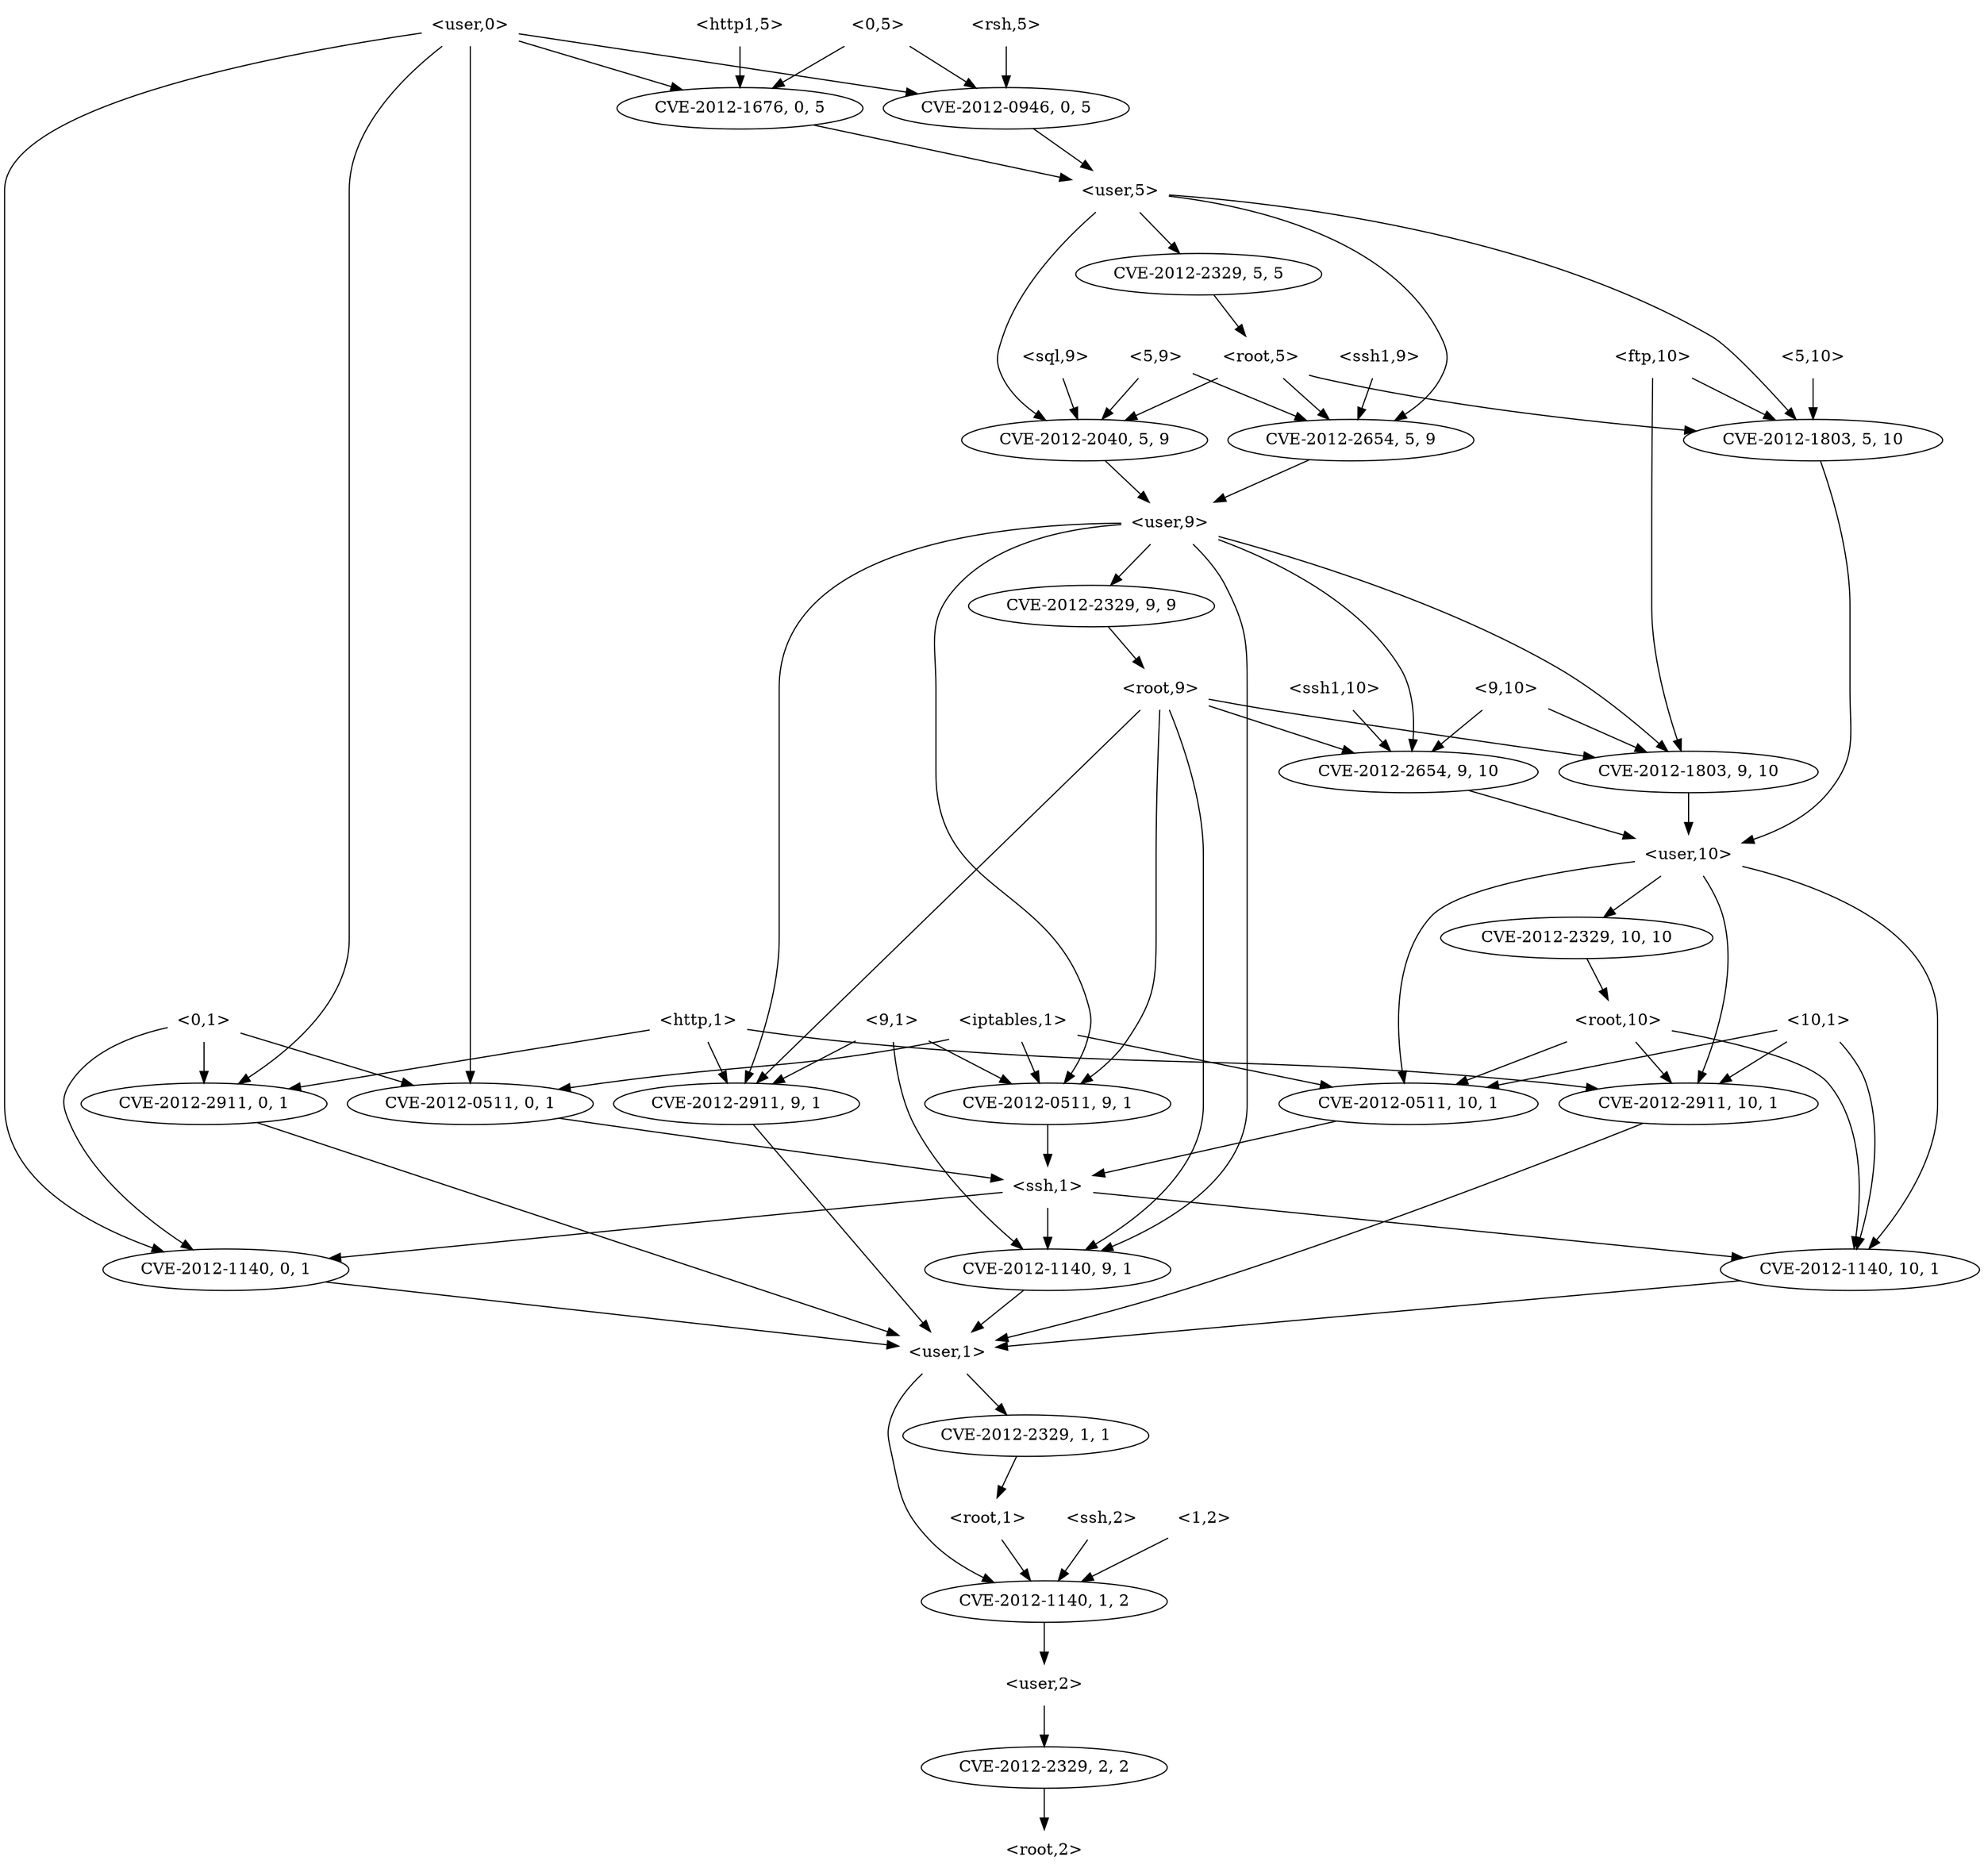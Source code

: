 strict digraph {
	graph [bb="0,0,1468,1620"];
	node [label="\N"];
	"<root,5>"	 [height=0.5,
		pos="805,1314",
		shape=plaintext,
		width=0.89583];
	"<v_ssh1,5,9>"	 [height=0.5,
		label=<CVE-2012-2654, 5, 9>,
		pos="877,1242",
		width=2.4499];
	"<root,5>" -> "<v_ssh1,5,9>"	 [pos="e,859.66,1259.9 822.8,1295.7 831.67,1287.1 842.54,1276.5 852.22,1267.1"];
	"<v_sql,5,9>"	 [height=0.5,
		label=<CVE-2012-2040, 5, 9>,
		pos="682,1242",
		width=2.4499];
	"<root,5>" -> "<v_sql,5,9>"	 [pos="e,710.51,1259.2 774.91,1295.9 758.2,1286.4 737.25,1274.4 719.48,1264.3"];
	"<v_ftp,5,10>"	 [height=0.5,
		label=<CVE-2012-1803, 5, 10>,
		pos="1370,1242",
		width=2.5686];
	"<root,5>" -> "<v_ftp,5,10>"	 [pos="e,1278,1244.5 837.26,1298.9 840.51,1297.8 843.79,1296.8 847,1296 990.32,1260.5 1161.4,1248.7 1267.9,1244.8"];
	"<user,9>"	 [height=0.5,
		pos="856,1170",
		shape=plaintext,
		width=0.91667];
	"<v_ssh1,5,9>" -> "<user,9>"	 [pos="e,861.13,1188.1 871.81,1223.7 869.47,1215.9 866.65,1206.5 864.05,1197.8"];
	"<v_sql,5,9>" -> "<user,9>"	 [pos="e,822.89,1184.3 720.19,1225.6 747.78,1214.5 785.06,1199.5 813.58,1188.1"];
	"<user,10>"	 [height=0.5,
		pos="1255,882",
		shape=plaintext,
		width=1.0069];
	"<v_ftp,5,10>" -> "<user,10>"	 [pos="e,1291.4,893.48 1371.2,1224 1372.9,1197.3 1376,1144.2 1376,1099 1376,1099 1376,1099 1376,1025 1376,984.46 1380.7,968.17 1356,936\
 1342.2,918.04 1320.6,905.55 1300.9,897.23"];
	"<0,5>"	 [height=0.5,
		pos="576,1602",
		shape=plaintext,
		width=0.75];
	"<v_rsh,0,5>"	 [height=0.5,
		label=<CVE-2012-0946, 0, 5>,
		pos="670,1530",
		width=2.4499];
	"<0,5>" -> "<v_rsh,0,5>"	 [pos="e,647.68,1547.6 599.24,1583.7 611.37,1574.7 626.36,1563.5 639.42,1553.8"];
	"<v_http1,0,5>"	 [height=0.5,
		label=<CVE-2012-1676, 0, 5>,
		pos="475,1530",
		width=2.4499];
	"<0,5>" -> "<v_http1,0,5>"	 [pos="e,498.76,1547.5 551.29,1583.9 538.04,1574.7 521.55,1563.3 507.3,1553.4"];
	"<user,5>"	 [height=0.5,
		pos="711,1458",
		shape=plaintext,
		width=0.91667];
	"<v_rsh,0,5>" -> "<user,5>"	 [pos="e,700.88,1476.3 679.92,1512.1 684.69,1503.9 690.5,1494 695.81,1484.9"];
	"<v_http1,0,5>" -> "<user,5>"	 [pos="e,677.76,1468.9 522.76,1514.8 565.31,1502.2 627.03,1483.9 668.05,1471.7"];
	"<rsh,5>"	 [height=0.5,
		pos="670,1602",
		shape=plaintext,
		width=0.81944];
	"<rsh,5>" -> "<v_rsh,0,5>"	 [pos="e,670,1548.1 670,1583.7 670,1576 670,1566.7 670,1558.1"];
	"<0,1>"	 [height=0.5,
		pos="154,738",
		shape=plaintext,
		width=0.75];
	"<v_http,0,1>"	 [height=0.5,
		label=<CVE-2012-2911, 0, 1>,
		pos="154,666",
		width=2.4499];
	"<0,1>" -> "<v_http,0,1>"	 [pos="e,154,684.1 154,719.7 154,711.98 154,702.71 154,694.11"];
	"<v_iptables,0,1>"	 [height=0.5,
		label=<CVE-2012-0511, 0, 1>,
		pos="349,666",
		width=2.4499];
	"<0,1>" -> "<v_iptables,0,1>"	 [pos="e,307.47,681.91 181.11,727.27 211.18,716.47 260.37,698.81 297.76,685.39"];
	"<v_ssh,0,1>"	 [height=0.5,
		label=<CVE-2012-1140, 0, 1>,
		pos="165,522",
		width=2.4499];
	"<0,1>" -> "<v_ssh,0,1>"	 [pos="e,143.3,539.61 126.8,730.43 103.7,723.25 71.979,709.25 57,684 48.838,670.24 51.419,663 57,648 72.592,606.1 109.24,568.88 135.52,\
546.18"];
	"<user,1>"	 [height=0.5,
		pos="699,450",
		shape=plaintext,
		width=0.91667];
	"<v_http,0,1>" -> "<user,1>"	 [pos="e,665.73,464.06 192.76,649.78 291.7,610.93 553.09,508.29 656.25,467.79"];
	"<ssh,1>"	 [height=0.5,
		pos="776,594",
		shape=plaintext,
		width=0.84028];
	"<v_iptables,0,1>" -> "<ssh,1>"	 [pos="e,745.59,599.77 413.56,653.69 424.71,651.77 436.19,649.81 447,648 550.84,630.63 673.29,611.17 735.43,601.38"];
	"<v_ssh,0,1>" -> "<user,1>"	 [pos="e,665.82,455.35 237.02,511.56 349.68,496.79 564.19,468.67 655.79,456.66"];
	"<v_http,9,1>"	 [height=0.5,
		label=<CVE-2012-2911, 9, 1>,
		pos="544,666",
		width=2.4499];
	"<v_http,9,1>" -> "<user,1>"	 [pos="e,686.52,468.23 556.42,647.85 583.63,610.28 648.61,520.58 680.58,476.43"];
	"<v_ssh,1,2>"	 [height=0.5,
		label=<CVE-2012-1140, 1, 2>,
		pos="769,234",
		width=2.4499];
	"<user,1>" -> "<v_ssh,1,2>"	 [pos="e,734.55,250.79 682.11,431.99 673.71,422.31 664.42,409.46 660,396 655.01,380.8 657.15,375.74 660,360 666.1,326.37 665.57,314.62 \
687,288 697.38,275.11 711.76,264.35 725.59,255.96"];
	"<v_root,1,1>"	 [height=0.5,
		label=<CVE-2012-2329, 1, 1>,
		pos="757,378",
		width=2.4499];
	"<user,1>" -> "<v_root,1,1>"	 [pos="e,742.83,396.1 713.34,431.7 720.29,423.3 728.77,413.07 736.4,403.86"];
	"<9,1>"	 [height=0.5,
		pos="657,738",
		shape=plaintext,
		width=0.75];
	"<9,1>" -> "<v_http,9,1>"	 [pos="e,570.46,683.39 629.93,720.23 614.73,710.81 595.58,698.95 579.22,688.82"];
	"<v_ssh,9,1>"	 [height=0.5,
		label=<CVE-2012-1140, 9, 1>,
		pos="776,522",
		width=2.4499];
	"<9,1>" -> "<v_ssh,9,1>"	 [pos="e,758.93,540.02 659.07,719.88 661.79,701.41 667.62,671.49 679,648 697.72,609.35 729.75,571.29 751.85,547.52"];
	"<v_iptables,9,1>"	 [height=0.5,
		label=<CVE-2012-0511, 9, 1>,
		pos="776,666",
		width=2.4499];
	"<9,1>" -> "<v_iptables,9,1>"	 [pos="e,748.28,683.31 684,721.12 700.35,711.5 721.43,699.1 739.28,688.6"];
	"<v_ssh,9,1>" -> "<user,1>"	 [pos="e,717.73,468.03 757.36,504.05 747.69,495.26 735.72,484.38 725.14,474.76"];
	"<v_iptables,9,1>" -> "<ssh,1>"	 [pos="e,776,612.1 776,647.7 776,639.98 776,630.71 776,622.11"];
	"<http,1>"	 [height=0.5,
		pos="503,738",
		shape=plaintext,
		width=0.89583];
	"<v_http,10,1>"	 [height=0.5,
		label=<CVE-2012-2911, 10, 1>,
		pos="1255,666",
		width=2.5686];
	"<http,1>" -> "<v_http,10,1>"	 [pos="e,1189.5,678.78 535.47,731.65 559.13,727.92 591.98,723.07 621,720 856.23,695.12 917.04,711.29 1152,684 1160.9,682.96 1170.3,681.69\
 1179.5,680.31"];
	"<http,1>" -> "<v_http,9,1>"	 [pos="e,533.98,684.1 513.13,719.7 517.85,711.64 523.56,701.89 528.78,692.98"];
	"<http,1>" -> "<v_http,0,1>"	 [pos="e,214.41,679.12 470.48,730.48 414.61,719.27 299.19,696.12 224.25,681.09"];
	"<v_http,10,1>" -> "<user,1>"	 [pos="e,732.04,459.97 1221,649.25 1154.8,618.95 1003.8,551.33 873,504 828.95,488.06 777.52,472.79 742.06,462.77"];
	"<sql,9>"	 [height=0.5,
		pos="652,1314",
		shape=plaintext,
		width=0.8125];
	"<sql,9>" -> "<v_sql,5,9>"	 [pos="e,674.67,1260.1 659.42,1295.7 662.79,1287.8 666.87,1278.3 670.62,1269.5"];
	"<v_ssh,10,1>"	 [height=0.5,
		label=<CVE-2012-1140, 10, 1>,
		pos="1376,522",
		width=2.5686];
	"<ssh,1>" -> "<v_ssh,10,1>"	 [pos="e,1299,531.98 806.58,589.43 894.88,579.13 1152.6,549.06 1289,533.15"];
	"<ssh,1>" -> "<v_ssh,0,1>"	 [pos="e,239.98,531.59 745.7,589.53 655.84,579.23 388.5,548.61 250.12,532.75"];
	"<ssh,1>" -> "<v_ssh,9,1>"	 [pos="e,776,540.1 776,575.7 776,567.98 776,558.71 776,550.11"];
	"<http1,5>"	 [height=0.5,
		pos="475,1602",
		shape=plaintext,
		width=0.97917];
	"<http1,5>" -> "<v_http1,0,5>"	 [pos="e,475,1548.1 475,1583.7 475,1576 475,1566.7 475,1558.1"];
	"<v_root,5,5>"	 [height=0.5,
		label=<CVE-2012-2329, 5, 5>,
		pos="731,1386",
		width=2.4499];
	"<v_root,5,5>" -> "<root,5>"	 [pos="e,787,1332 748.91,1368.1 758.12,1359.3 769.49,1348.6 779.58,1339"];
	"<ssh1,10>"	 [height=0.5,
		pos="995,1026",
		shape=plaintext,
		width=1.0278];
	"<v_ssh1,9,10>"	 [height=0.5,
		label=<CVE-2012-2654, 9, 10>,
		pos="1051,954",
		width=2.5686];
	"<ssh1,10>" -> "<v_ssh1,9,10>"	 [pos="e,1037.3,972.1 1008.8,1007.7 1015.5,999.39 1023.6,989.28 1030.9,980.14"];
	"<v_ssh1,9,10>" -> "<user,10>"	 [pos="e,1218.7,895.45 1094.5,938.07 1128.2,926.52 1174.7,910.57 1208.9,898.81"];
	"<iptables,1>"	 [height=0.5,
		pos="745,738",
		shape=plaintext,
		width=1.1944];
	"<v_iptables,10,1>"	 [height=0.5,
		label=<CVE-2012-0511, 10, 1>,
		pos="1051,666",
		width=2.5686];
	"<iptables,1>" -> "<v_iptables,10,1>"	 [pos="e,993.41,680.17 788.19,727.12 838.96,715.51 923.83,696.09 983.35,682.48"];
	"<iptables,1>" -> "<v_iptables,9,1>"	 [pos="e,768.43,684.1 752.66,719.7 756.19,711.73 760.46,702.1 764.37,693.26"];
	"<iptables,1>" -> "<v_iptables,0,1>"	 [pos="e,413.27,678.4 701.75,722.25 698.8,721.43 695.87,720.67 693,720 585.43,694.74 556.11,701.44 447,684 439.33,682.77 431.32,681.45 \
423.34,680.11"];
	"<v_iptables,10,1>" -> "<ssh,1>"	 [pos="e,806.53,602.77 997.32,651.34 944.21,637.82 864.1,617.43 816.23,605.24"];
	"<root,1>"	 [height=0.5,
		pos="729,306",
		shape=plaintext,
		width=0.89583];
	"<root,1>" -> "<v_ssh,1,2>"	 [pos="e,759.23,252.1 738.89,287.7 743.49,279.64 749.06,269.89 754.15,260.98"];
	"<user,2>"	 [height=0.5,
		pos="769,162",
		shape=plaintext,
		width=0.91667];
	"<v_ssh,1,2>" -> "<user,2>"	 [pos="e,769,180.1 769,215.7 769,207.98 769,198.71 769,190.11"];
	"<v_ftp,9,10>"	 [height=0.5,
		label=<CVE-2012-1803, 9, 10>,
		pos="1255,954",
		width=2.5686];
	"<user,9>" -> "<v_ftp,9,10>"	 [pos="e,1243.2,972.11 889.39,1161.7 950.53,1147.2 1082.7,1110.2 1175,1044 1199.7,1026.3 1222.3,999.74 1237.1,980.25"];
	"<user,9>" -> "<v_ssh1,9,10>"	 [pos="e,1053,972.31 889.31,1157.2 932.72,1139.8 1007.1,1103 1041,1044 1051.7,1025.4 1053.8,1001 1053.4,982.47"];
	"<user,9>" -> "<v_http,9,1>"	 [pos="e,548.05,684.38 822.79,1167.9 746.26,1163.5 564,1141 564,1027 564,1027 564,1027 564,809 564,768.82 556.05,722.87 550.18,694.39"];
	"<user,9>" -> "<v_ssh,9,1>"	 [pos="e,814.07,538.26 879.53,1151.8 890.7,1142.4 903.27,1129.9 911,1116 930.64,1080.6 930,1067.4 930,1027 930,1027 930,1027 930,665 930\
,606.14 868.44,564.95 823.17,542.61"];
	"<user,9>" -> "<v_iptables,9,1>"	 [pos="e,784.72,684.17 822.76,1165.4 790.87,1160.1 743.72,1147.2 717,1116 690.68,1085.3 698,1067.4 698,1027 698,1027 698,1027 698,953 698\
,855.01 774.39,851.35 797,756 800.69,740.43 800,735.72 797,720 795.29,711.06 792.1,701.7 788.71,693.37"];
	"<v_root,9,9>"	 [height=0.5,
		label=<CVE-2012-2329, 9, 9>,
		pos="814,1098",
		width=2.4499];
	"<user,9>" -> "<v_root,9,9>"	 [pos="e,824.26,1116.1 845.62,1151.7 840.74,1143.6 834.81,1133.7 829.42,1124.7"];
	"<v_ftp,9,10>" -> "<user,10>"	 [pos="e,1255,900.1 1255,935.7 1255,927.98 1255,918.71 1255,910.11"];
	"<root,9>"	 [height=0.5,
		pos="861,1026",
		shape=plaintext,
		width=0.89583];
	"<v_root,9,9>" -> "<root,9>"	 [pos="e,849.4,1044.3 825.38,1080.1 830.89,1071.8 837.64,1061.8 843.77,1052.7"];
	"<v_root,2,2>"	 [height=0.5,
		label=<CVE-2012-2329, 2, 2>,
		pos="769,90",
		width=2.4499];
	"<user,2>" -> "<v_root,2,2>"	 [pos="e,769,108.1 769,143.7 769,135.98 769,126.71 769,118.11"];
	"<root,9>" -> "<v_iptables,9,1>"	 [pos="e,797.71,683.53 859.62,1008 857.58,981.32 854,928.17 854,883 854,883 854,883 854,809 854,768.03 850.68,755.37 830,720 823.58,709.01\
 814.28,698.75 805.21,690.24"];
	"<root,9>" -> "<v_ssh1,9,10>"	 [pos="e,1009.8,970.17 893.66,1013 922.92,1002.2 966.31,986.2 1000.1,973.75"];
	"<root,9>" -> "<v_ftp,9,10>"	 [pos="e,1187.5,966.31 893.57,1018.6 910.15,1015.3 930.63,1011.4 949,1008 1026.6,993.78 1115.5,978.5 1177.4,968.02"];
	"<root,9>" -> "<v_ssh,9,1>"	 [pos="e,802.61,539.32 867.27,1007.8 876.33,981.32 892,928.92 892,883 892,883 892,883 892,665 892,613.2 845.14,569.89 810.99,545.19"];
	"<root,9>" -> "<v_http,9,1>"	 [pos="e,558.4,683.8 845.47,1007.8 807.14,965.23 705.06,851.68 621,756 601.94,734.3 580.45,709.43 565.03,691.51"];
	"<v_root,1,1>" -> "<root,1>"	 [pos="e,735.84,324.1 750.08,359.7 746.93,351.81 743.12,342.3 739.62,333.55"];
	"<5,9>"	 [height=0.5,
		pos="727,1314",
		shape=plaintext,
		width=0.75];
	"<5,9>" -> "<v_ssh1,5,9>"	 [pos="e,843.05,1258.7 754.12,1300.2 757.11,1298.8 760.12,1297.3 763,1296 786.41,1285 812.57,1272.9 833.92,1263"];
	"<5,9>" -> "<v_sql,5,9>"	 [pos="e,693,1260.1 715.88,1295.7 710.64,1287.6 704.3,1277.7 698.52,1268.7"];
	"<ssh1,9>"	 [height=0.5,
		pos="890,1314",
		shape=plaintext,
		width=0.94444];
	"<ssh1,9>" -> "<v_ssh1,5,9>"	 [pos="e,880.18,1260.1 886.79,1295.7 885.35,1288 883.63,1278.7 882.04,1270.1"];
	"<user,5>" -> "<v_ssh1,5,9>"	 [pos="e,902.24,1259.5 744.38,1450.1 796.44,1437.3 894.96,1404.2 933,1332 940.46,1317.8 939.33,1310.7 933,1296 928.04,1284.5 919.2,1274.3\
 909.99,1266"];
	"<user,5>" -> "<v_sql,5,9>"	 [pos="e,649.97,1258.9 677.78,1440.9 662.45,1432 645.22,1419.5 634,1404 614.47,1377 617.71,1365 613,1332 610.74,1316.2 605.93,1310.4 613\
,1296 619.29,1283.2 630.28,1272.7 641.67,1264.5"];
	"<user,5>" -> "<v_root,5,5>"	 [pos="e,726.11,1404.1 715.94,1439.7 718.17,1431.9 720.85,1422.5 723.33,1413.8"];
	"<user,5>" -> "<v_ftp,5,10>"	 [pos="e,1356.9,1260.2 744.01,1456.9 836.8,1455.1 1105.3,1440.4 1291,1332 1305.1,1323.7 1332.1,1291.6 1350.5,1268.3"];
	"<root,10>"	 [height=0.5,
		pos="1206,738",
		shape=plaintext,
		width=1];
	"<root,10>" -> "<v_iptables,10,1>"	 [pos="e,1085.8,682.71 1169.7,720.59 1147.4,710.54 1118.8,697.6 1095.2,686.96"];
	"<root,10>" -> "<v_http,10,1>"	 [pos="e,1243,684.1 1218.1,719.7 1223.9,711.47 1230.9,701.48 1237.2,692.42"];
	"<root,10>" -> "<v_ssh,10,1>"	 [pos="e,1379.2,540.26 1242.1,734.72 1277,730.45 1328.4,718.33 1356,684 1386.7,645.81 1384.9,585.16 1380.6,550.22"];
	"<v_ssh,10,1>" -> "<user,1>"	 [pos="e,732.01,454.41 1296.3,512.76 1152.4,497.88 853.71,467 742.21,455.47"];
	"<5,10>"	 [height=0.5,
		pos="1370,1314",
		shape=plaintext,
		width=0.78472];
	"<5,10>" -> "<v_ftp,5,10>"	 [pos="e,1370,1260.1 1370,1295.7 1370,1288 1370,1278.7 1370,1270.1"];
	"<9,10>"	 [height=0.5,
		pos="1138,1026",
		shape=plaintext,
		width=0.78472];
	"<9,10>" -> "<v_ssh1,9,10>"	 [pos="e,1071.7,971.62 1116.5,1007.7 1105.4,998.75 1091.7,987.71 1079.6,978.05"];
	"<9,10>" -> "<v_ftp,9,10>"	 [pos="e,1227.7,971.31 1166.3,1008.1 1182.1,998.63 1201.8,986.81 1218.7,976.71"];
	"<ssh,2>"	 [height=0.5,
		pos="810,306",
		shape=plaintext,
		width=0.84028];
	"<ssh,2>" -> "<v_ssh,1,2>"	 [pos="e,779.02,252.1 799.87,287.7 795.15,279.64 789.44,269.89 784.22,260.98"];
	"<v_root,10,10>"	 [height=0.5,
		label=<CVE-2012-2329, 10, 10>,
		pos="1176,810",
		width=2.7013];
	"<v_root,10,10>" -> "<root,10>"	 [pos="e,1198.7,756.1 1183.4,791.7 1186.8,783.81 1190.9,774.3 1194.6,765.55"];
	"<ftp,10>"	 [height=0.5,
		pos="1250,1314",
		shape=plaintext,
		width=0.89583];
	"<ftp,10>" -> "<v_ftp,9,10>"	 [pos="e,1253.8,972.04 1249.8,1296 1249.5,1269.3 1249,1216.1 1249,1171 1249,1171 1249,1171 1249,1097 1249,1057 1251.4,1010.6 1253.2,982.07"];
	"<ftp,10>" -> "<v_ftp,5,10>"	 [pos="e,1342.2,1259.2 1279.4,1295.9 1295.7,1286.4 1316.1,1274.4 1333.4,1264.3"];
	"<user,10>" -> "<v_iptables,10,1>"	 [pos="e,1047.4,684.44 1218.5,881.71 1175.9,880.39 1106.7,871.14 1070,828 1038.3,790.69 1040.9,729.72 1045.8,694.49"];
	"<user,10>" -> "<v_http,10,1>"	 [pos="e,1262.3,684.08 1266.5,863.67 1272.4,853.69 1279,840.65 1282,828 1293.2,781.25 1277.7,725.76 1266,693.64"];
	"<user,10>" -> "<v_root,10,10>"	 [pos="e,1195,827.86 1235.5,863.7 1225.5,854.9 1213.3,844.08 1202.6,834.54"];
	"<user,10>" -> "<v_ssh,10,1>"	 [pos="e,1392.1,539.81 1291.6,872.42 1348.6,856.63 1452,817.21 1452,739 1452,739 1452,739 1452,665 1452,619.39 1421.1,574.25 1398.8,547.5"];
	"<root,2>"	 [height=0.5,
		pos="769,18",
		shape=plaintext,
		width=0.89583];
	"<v_root,2,2>" -> "<root,2>"	 [pos="e,769,36.104 769,71.697 769,63.983 769,54.712 769,46.112"];
	"<user,0>"	 [height=0.5,
		pos="349,1602",
		shape=plaintext,
		width=0.91667];
	"<user,0>" -> "<v_rsh,0,5>"	 [pos="e,612.21,1543.6 382.14,1593.8 433.79,1582.5 534.56,1560.5 602.09,1545.8"];
	"<user,0>" -> "<v_iptables,0,1>"	 [pos="e,349,684.05 349,1584 349,1557.3 349,1504.1 349,1459 349,1459 349,1459 349,809 349,769 349,722.65 349,694.08"];
	"<user,0>" -> "<v_ssh,0,1>"	 [pos="e,122.94,538.01 315.85,1594.9 228.74,1577.9 0,1526.8 0,1459 0,1459 0,1459 0,665 0,604.24 65.084,563.79 113.5,542.1"];
	"<user,0>" -> "<v_http1,0,5>"	 [pos="e,445.79,1547.2 379.82,1583.9 397.02,1574.3 418.6,1562.3 436.86,1552.2"];
	"<user,0>" -> "<v_http,0,1>"	 [pos="e,177.79,683.46 329.25,1583.9 303.03,1559.2 260,1510.8 260,1459 260,1459 260,1459 260,809 260,758.87 217.06,715.03 185.84,689.78"];
	"<1,2>"	 [height=0.5,
		pos="886,306",
		shape=plaintext,
		width=0.75];
	"<1,2>" -> "<v_ssh,1,2>"	 [pos="e,795.99,251.15 858.86,288.76 842.77,279.13 822.17,266.81 804.76,256.4"];
	"<10,1>"	 [height=0.5,
		pos="1358,738",
		shape=plaintext,
		width=0.78472];
	"<10,1>" -> "<v_http,10,1>"	 [pos="e,1279.2,683.47 1332.8,719.88 1319.2,710.61 1302.2,699.05 1287.5,689.1"];
	"<10,1>" -> "<v_iptables,10,1>"	 [pos="e,1108.6,680.13 1329.7,730.54 1282,719.67 1184.6,697.46 1118.5,682.39"];
	"<10,1>" -> "<v_ssh,10,1>"	 [pos="e,1381.8,540.44 1371.6,719.97 1378.6,710.09 1386.4,697.05 1390,684 1402.9,637.76 1396.2,623.6 1390,576 1388.9,567.51 1386.8,558.43\
 1384.6,550.24"];
}
